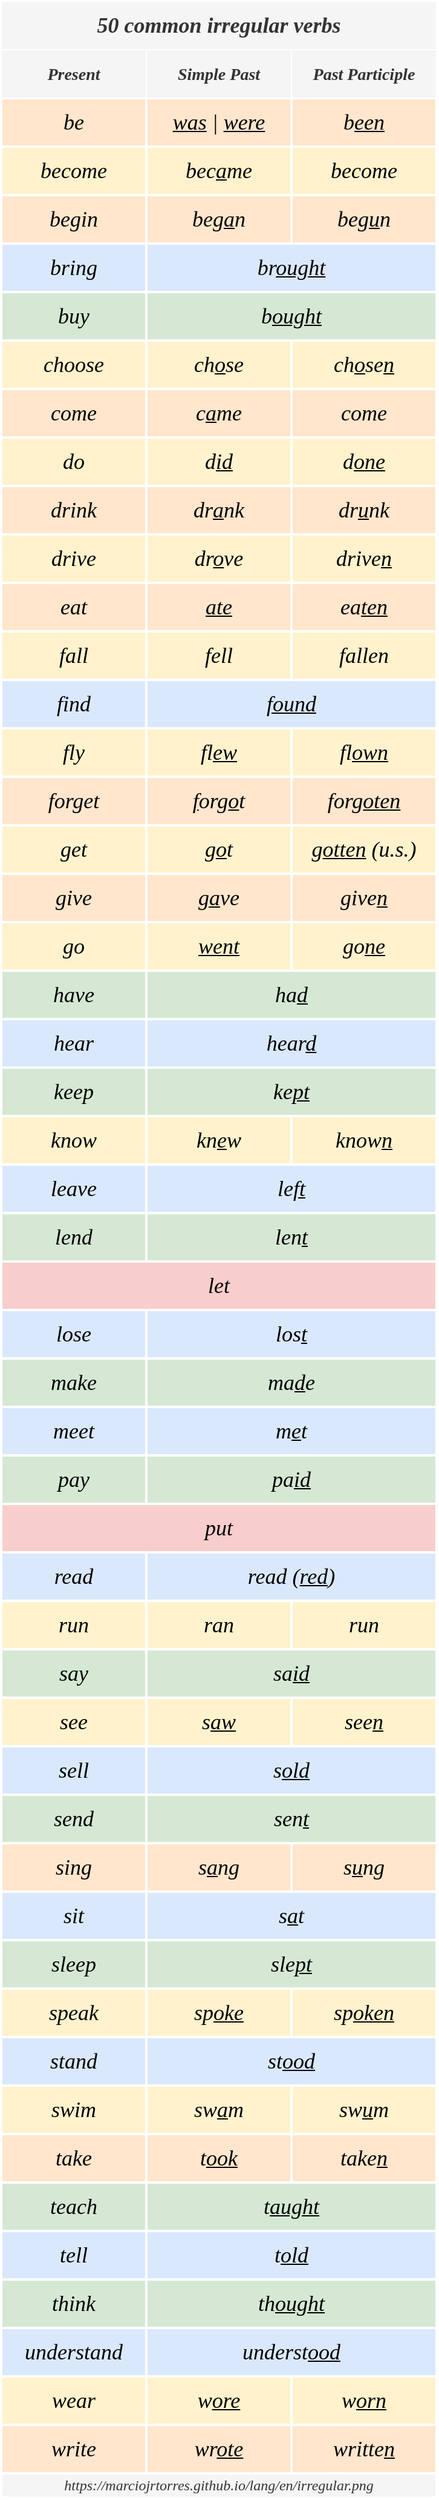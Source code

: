 <mxfile version="13.0.3" type="device"><diagram id="RLj7ldzQ8R_okET0_rUo" name="Page-1"><mxGraphModel dx="1052" dy="1217" grid="1" gridSize="10" guides="1" tooltips="1" connect="1" arrows="1" fold="1" page="1" pageScale="1" pageWidth="850" pageHeight="1100" math="0" shadow="0"><root><mxCell id="0"/><mxCell id="1" parent="0"/><mxCell id="0mRiTwXoJ_-T9E1ktJyV-75" value="&lt;font face=&quot;Georgia&quot;&gt;&lt;span style=&quot;font-size: 18px&quot;&gt;&lt;i&gt;le&lt;u&gt;ft&lt;/u&gt;&lt;/i&gt;&lt;/span&gt;&lt;/font&gt;" style="rounded=0;whiteSpace=wrap;html=1;fillColor=#dae8fc;strokeColor=#FFFFFF;strokeWidth=2;" parent="1" vertex="1"><mxGeometry x="-680" y="-40" width="240" height="40" as="geometry"/></mxCell><mxCell id="0mRiTwXoJ_-T9E1ktJyV-77" value="&lt;font face=&quot;Georgia&quot;&gt;&lt;span style=&quot;font-size: 18px&quot;&gt;&lt;i&gt;len&lt;u&gt;t&lt;/u&gt;&lt;/i&gt;&lt;/span&gt;&lt;/font&gt;" style="rounded=0;whiteSpace=wrap;html=1;fillColor=#d5e8d4;strokeColor=#FFFFFF;strokeWidth=2;" parent="1" vertex="1"><mxGeometry x="-680" width="240" height="40" as="geometry"/></mxCell><mxCell id="0mRiTwXoJ_-T9E1ktJyV-78" value="&lt;font style=&quot;font-size: 18px&quot; face=&quot;Georgia&quot;&gt;&lt;i&gt;let&lt;/i&gt;&lt;/font&gt;" style="rounded=0;whiteSpace=wrap;html=1;fillColor=#f8cecc;strokeColor=#FFFFFF;strokeWidth=2;" parent="1" vertex="1"><mxGeometry x="-800" y="40" width="360" height="40" as="geometry"/></mxCell><mxCell id="0mRiTwXoJ_-T9E1ktJyV-81" value="&lt;font face=&quot;Georgia&quot;&gt;&lt;span style=&quot;font-size: 18px&quot;&gt;&lt;i&gt;los&lt;u&gt;t&lt;/u&gt;&lt;/i&gt;&lt;/span&gt;&lt;/font&gt;" style="rounded=0;whiteSpace=wrap;html=1;fillColor=#dae8fc;strokeColor=#FFFFFF;strokeWidth=2;" parent="1" vertex="1"><mxGeometry x="-680" y="80" width="240" height="40" as="geometry"/></mxCell><mxCell id="0mRiTwXoJ_-T9E1ktJyV-83" value="&lt;font face=&quot;Georgia&quot;&gt;&lt;span style=&quot;font-size: 18px&quot;&gt;&lt;i&gt;ma&lt;u&gt;d&lt;/u&gt;e&lt;/i&gt;&lt;/span&gt;&lt;/font&gt;" style="rounded=0;whiteSpace=wrap;html=1;fillColor=#d5e8d4;strokeColor=#FFFFFF;strokeWidth=2;" parent="1" vertex="1"><mxGeometry x="-680" y="120" width="240" height="40" as="geometry"/></mxCell><mxCell id="0mRiTwXoJ_-T9E1ktJyV-85" value="&lt;font face=&quot;Georgia&quot;&gt;&lt;span style=&quot;font-size: 18px&quot;&gt;&lt;i&gt;m&lt;u&gt;e&lt;/u&gt;t&lt;/i&gt;&lt;/span&gt;&lt;/font&gt;" style="rounded=0;whiteSpace=wrap;html=1;fillColor=#dae8fc;strokeColor=#FFFFFF;strokeWidth=2;" parent="1" vertex="1"><mxGeometry x="-680" y="160" width="240" height="40" as="geometry"/></mxCell><mxCell id="0mRiTwXoJ_-T9E1ktJyV-87" value="&lt;font face=&quot;Georgia&quot;&gt;&lt;span style=&quot;font-size: 18px&quot;&gt;&lt;i&gt;pa&lt;u&gt;id&lt;/u&gt;&lt;/i&gt;&lt;/span&gt;&lt;/font&gt;" style="rounded=0;whiteSpace=wrap;html=1;fillColor=#d5e8d4;strokeColor=#FFFFFF;strokeWidth=2;" parent="1" vertex="1"><mxGeometry x="-680" y="200" width="240" height="40" as="geometry"/></mxCell><mxCell id="0mRiTwXoJ_-T9E1ktJyV-88" value="&lt;font style=&quot;font-size: 18px&quot; face=&quot;Georgia&quot;&gt;&lt;i&gt;put&lt;/i&gt;&lt;/font&gt;" style="rounded=0;whiteSpace=wrap;html=1;fillColor=#f8cecc;strokeColor=#FFFFFF;strokeWidth=2;" parent="1" vertex="1"><mxGeometry x="-800" y="240" width="360" height="40" as="geometry"/></mxCell><mxCell id="0mRiTwXoJ_-T9E1ktJyV-91" value="&lt;font face=&quot;Georgia&quot;&gt;&lt;span style=&quot;font-size: 18px&quot;&gt;&lt;i&gt;read (&lt;u&gt;red&lt;/u&gt;)&lt;/i&gt;&lt;/span&gt;&lt;/font&gt;" style="rounded=0;whiteSpace=wrap;html=1;fillColor=#dae8fc;strokeColor=#FFFFFF;strokeWidth=2;" parent="1" vertex="1"><mxGeometry x="-680" y="280" width="240" height="40" as="geometry"/></mxCell><mxCell id="0mRiTwXoJ_-T9E1ktJyV-96" value="&lt;font face=&quot;Georgia&quot;&gt;&lt;span style=&quot;font-size: 18px&quot;&gt;&lt;i&gt;sa&lt;u&gt;id&lt;/u&gt;&lt;/i&gt;&lt;/span&gt;&lt;/font&gt;" style="rounded=0;whiteSpace=wrap;html=1;fillColor=#d5e8d4;strokeColor=#FFFFFF;strokeWidth=2;" parent="1" vertex="1"><mxGeometry x="-680" y="360" width="240" height="40" as="geometry"/></mxCell><mxCell id="0mRiTwXoJ_-T9E1ktJyV-101" value="&lt;font face=&quot;Georgia&quot;&gt;&lt;span style=&quot;font-size: 18px&quot;&gt;&lt;i&gt;s&lt;u&gt;old&lt;/u&gt;&lt;/i&gt;&lt;/span&gt;&lt;/font&gt;" style="rounded=0;whiteSpace=wrap;html=1;fillColor=#dae8fc;strokeColor=#FFFFFF;strokeWidth=2;" parent="1" vertex="1"><mxGeometry x="-680" y="440" width="240" height="40" as="geometry"/></mxCell><mxCell id="0mRiTwXoJ_-T9E1ktJyV-103" value="&lt;font face=&quot;Georgia&quot;&gt;&lt;span style=&quot;font-size: 18px&quot;&gt;&lt;i&gt;sen&lt;u&gt;t&lt;/u&gt;&lt;/i&gt;&lt;/span&gt;&lt;/font&gt;" style="rounded=0;whiteSpace=wrap;html=1;fillColor=#d5e8d4;strokeColor=#FFFFFF;strokeWidth=2;" parent="1" vertex="1"><mxGeometry x="-680" y="480" width="240" height="40" as="geometry"/></mxCell><mxCell id="0mRiTwXoJ_-T9E1ktJyV-108" value="&lt;font face=&quot;Georgia&quot;&gt;&lt;span style=&quot;font-size: 18px&quot;&gt;&lt;i&gt;s&lt;u&gt;a&lt;/u&gt;t&lt;/i&gt;&lt;/span&gt;&lt;/font&gt;" style="rounded=0;whiteSpace=wrap;html=1;fillColor=#dae8fc;strokeColor=#FFFFFF;strokeWidth=2;" parent="1" vertex="1"><mxGeometry x="-680" y="560" width="240" height="40" as="geometry"/></mxCell><mxCell id="0mRiTwXoJ_-T9E1ktJyV-110" value="&lt;font face=&quot;Georgia&quot;&gt;&lt;span style=&quot;font-size: 18px&quot;&gt;&lt;i&gt;sle&lt;u&gt;pt&lt;/u&gt;&lt;/i&gt;&lt;/span&gt;&lt;/font&gt;" style="rounded=0;whiteSpace=wrap;html=1;fillColor=#d5e8d4;strokeColor=#FFFFFF;strokeWidth=2;" parent="1" vertex="1"><mxGeometry x="-680" y="600" width="240" height="40" as="geometry"/></mxCell><mxCell id="0mRiTwXoJ_-T9E1ktJyV-115" value="&lt;font face=&quot;Georgia&quot;&gt;&lt;span style=&quot;font-size: 18px&quot;&gt;&lt;i&gt;st&lt;u&gt;ood&lt;/u&gt;&lt;/i&gt;&lt;/span&gt;&lt;/font&gt;" style="rounded=0;whiteSpace=wrap;html=1;fillColor=#dae8fc;strokeColor=#FFFFFF;strokeWidth=2;" parent="1" vertex="1"><mxGeometry x="-680" y="680" width="240" height="40" as="geometry"/></mxCell><mxCell id="0mRiTwXoJ_-T9E1ktJyV-123" value="&lt;font face=&quot;Georgia&quot;&gt;&lt;span style=&quot;font-size: 18px&quot;&gt;&lt;i&gt;t&lt;u&gt;aught&lt;/u&gt;&lt;/i&gt;&lt;/span&gt;&lt;/font&gt;" style="rounded=0;whiteSpace=wrap;html=1;fillColor=#d5e8d4;strokeColor=#FFFFFF;strokeWidth=2;" parent="1" vertex="1"><mxGeometry x="-680" y="800" width="240" height="40" as="geometry"/></mxCell><mxCell id="0mRiTwXoJ_-T9E1ktJyV-125" value="&lt;font face=&quot;Georgia&quot;&gt;&lt;span style=&quot;font-size: 18px&quot;&gt;&lt;i&gt;t&lt;u&gt;old&lt;/u&gt;&lt;/i&gt;&lt;/span&gt;&lt;/font&gt;" style="rounded=0;whiteSpace=wrap;html=1;fillColor=#dae8fc;strokeColor=#FFFFFF;strokeWidth=2;" parent="1" vertex="1"><mxGeometry x="-680" y="840" width="240" height="40" as="geometry"/></mxCell><mxCell id="0mRiTwXoJ_-T9E1ktJyV-127" value="&lt;font face=&quot;Georgia&quot;&gt;&lt;span style=&quot;font-size: 18px&quot;&gt;&lt;i&gt;th&lt;u&gt;ought&lt;/u&gt;&lt;/i&gt;&lt;/span&gt;&lt;/font&gt;" style="rounded=0;whiteSpace=wrap;html=1;fillColor=#d5e8d4;strokeColor=#FFFFFF;strokeWidth=2;" parent="1" vertex="1"><mxGeometry x="-680" y="880" width="240" height="40" as="geometry"/></mxCell><mxCell id="0mRiTwXoJ_-T9E1ktJyV-129" value="&lt;font face=&quot;Georgia&quot;&gt;&lt;span style=&quot;font-size: 18px&quot;&gt;&lt;i&gt;underst&lt;u&gt;ood&lt;/u&gt;&lt;/i&gt;&lt;/span&gt;&lt;/font&gt;" style="rounded=0;whiteSpace=wrap;html=1;fillColor=#dae8fc;strokeColor=#FFFFFF;strokeWidth=2;" parent="1" vertex="1"><mxGeometry x="-680" y="920" width="240" height="40" as="geometry"/></mxCell><mxCell id="0mRiTwXoJ_-T9E1ktJyV-1" value="&lt;font style=&quot;font-size: 18px&quot; face=&quot;Georgia&quot;&gt;&lt;i&gt;be&lt;/i&gt;&lt;/font&gt;" style="rounded=0;whiteSpace=wrap;html=1;fillColor=#ffe6cc;strokeColor=#FFFFFF;strokeWidth=2;" parent="1" vertex="1"><mxGeometry x="-800" y="-920" width="120" height="40" as="geometry"/></mxCell><mxCell id="0mRiTwXoJ_-T9E1ktJyV-4" value="&lt;font style=&quot;font-size: 18px&quot; face=&quot;Georgia&quot;&gt;&lt;i&gt;become&lt;/i&gt;&lt;/font&gt;" style="rounded=0;whiteSpace=wrap;html=1;fillColor=#fff2cc;strokeColor=#FFFFFF;strokeWidth=2;" parent="1" vertex="1"><mxGeometry x="-800" y="-880" width="120" height="40" as="geometry"/></mxCell><mxCell id="0mRiTwXoJ_-T9E1ktJyV-7" value="&lt;font style=&quot;font-size: 18px&quot; face=&quot;Georgia&quot;&gt;&lt;i&gt;begin&lt;/i&gt;&lt;/font&gt;" style="rounded=0;whiteSpace=wrap;html=1;fillColor=#ffe6cc;strokeColor=#FFFFFF;strokeWidth=2;" parent="1" vertex="1"><mxGeometry x="-800" y="-840" width="120" height="40" as="geometry"/></mxCell><mxCell id="0mRiTwXoJ_-T9E1ktJyV-10" value="&lt;font style=&quot;font-size: 18px&quot; face=&quot;Georgia&quot;&gt;&lt;i&gt;bring&lt;/i&gt;&lt;/font&gt;" style="rounded=0;whiteSpace=wrap;html=1;fillColor=#dae8fc;strokeColor=#FFFFFF;strokeWidth=2;" parent="1" vertex="1"><mxGeometry x="-800" y="-800" width="120" height="40" as="geometry"/></mxCell><mxCell id="0mRiTwXoJ_-T9E1ktJyV-13" value="&lt;font style=&quot;font-size: 18px&quot; face=&quot;Georgia&quot;&gt;&lt;i&gt;choose&lt;/i&gt;&lt;/font&gt;" style="rounded=0;whiteSpace=wrap;html=1;fillColor=#fff2cc;strokeColor=#FFFFFF;strokeWidth=2;" parent="1" vertex="1"><mxGeometry x="-800" y="-720" width="120" height="40" as="geometry"/></mxCell><mxCell id="0mRiTwXoJ_-T9E1ktJyV-19" value="&lt;font style=&quot;font-size: 18px&quot; face=&quot;Georgia&quot;&gt;&lt;i&gt;buy&lt;/i&gt;&lt;/font&gt;" style="rounded=0;whiteSpace=wrap;html=1;fillColor=#d5e8d4;strokeColor=#FFFFFF;strokeWidth=2;" parent="1" vertex="1"><mxGeometry x="-800" y="-760" width="120" height="40" as="geometry"/></mxCell><mxCell id="0mRiTwXoJ_-T9E1ktJyV-22" value="&lt;font style=&quot;font-size: 18px&quot; face=&quot;Georgia&quot;&gt;&lt;i&gt;come&lt;/i&gt;&lt;/font&gt;" style="rounded=0;whiteSpace=wrap;html=1;fillColor=#ffe6cc;strokeColor=#FFFFFF;strokeWidth=2;" parent="1" vertex="1"><mxGeometry x="-800" y="-680" width="120" height="40" as="geometry"/></mxCell><mxCell id="0mRiTwXoJ_-T9E1ktJyV-25" value="&lt;font style=&quot;font-size: 18px&quot; face=&quot;Georgia&quot;&gt;&lt;i&gt;do&lt;/i&gt;&lt;/font&gt;" style="rounded=0;whiteSpace=wrap;html=1;fillColor=#fff2cc;strokeColor=#FFFFFF;strokeWidth=2;" parent="1" vertex="1"><mxGeometry x="-800" y="-640" width="120" height="40" as="geometry"/></mxCell><mxCell id="0mRiTwXoJ_-T9E1ktJyV-28" value="&lt;font style=&quot;font-size: 18px&quot; face=&quot;Georgia&quot;&gt;&lt;i&gt;drink&lt;/i&gt;&lt;/font&gt;" style="rounded=0;whiteSpace=wrap;html=1;fillColor=#ffe6cc;strokeColor=#FFFFFF;strokeWidth=2;" parent="1" vertex="1"><mxGeometry x="-800" y="-600" width="120" height="40" as="geometry"/></mxCell><mxCell id="0mRiTwXoJ_-T9E1ktJyV-31" value="&lt;font style=&quot;font-size: 18px&quot; face=&quot;Georgia&quot;&gt;&lt;i&gt;drive&lt;/i&gt;&lt;/font&gt;" style="rounded=0;whiteSpace=wrap;html=1;fillColor=#fff2cc;strokeColor=#FFFFFF;strokeWidth=2;" parent="1" vertex="1"><mxGeometry x="-800" y="-560" width="120" height="40" as="geometry"/></mxCell><mxCell id="0mRiTwXoJ_-T9E1ktJyV-34" value="&lt;font style=&quot;font-size: 18px&quot; face=&quot;Georgia&quot;&gt;&lt;i&gt;eat&lt;/i&gt;&lt;/font&gt;" style="rounded=0;whiteSpace=wrap;html=1;fillColor=#ffe6cc;strokeColor=#FFFFFF;strokeWidth=2;" parent="1" vertex="1"><mxGeometry x="-800" y="-520" width="120" height="40" as="geometry"/></mxCell><mxCell id="0mRiTwXoJ_-T9E1ktJyV-37" value="&lt;font style=&quot;font-size: 18px&quot; face=&quot;Georgia&quot;&gt;&lt;i&gt;fall&lt;/i&gt;&lt;/font&gt;" style="rounded=0;whiteSpace=wrap;html=1;fillColor=#fff2cc;strokeColor=#FFFFFF;strokeWidth=2;" parent="1" vertex="1"><mxGeometry x="-800" y="-480" width="120" height="40" as="geometry"/></mxCell><mxCell id="0mRiTwXoJ_-T9E1ktJyV-40" value="&lt;font style=&quot;font-size: 18px&quot; face=&quot;Georgia&quot;&gt;&lt;i&gt;find&lt;/i&gt;&lt;/font&gt;" style="rounded=0;whiteSpace=wrap;html=1;fillColor=#dae8fc;strokeColor=#FFFFFF;strokeWidth=2;" parent="1" vertex="1"><mxGeometry x="-800" y="-440" width="120" height="40" as="geometry"/></mxCell><mxCell id="0mRiTwXoJ_-T9E1ktJyV-45" value="&lt;font style=&quot;font-size: 18px&quot; face=&quot;Georgia&quot;&gt;&lt;i&gt;fly&lt;/i&gt;&lt;/font&gt;" style="rounded=0;whiteSpace=wrap;html=1;fillColor=#fff2cc;strokeColor=#FFFFFF;strokeWidth=2;" parent="1" vertex="1"><mxGeometry x="-800" y="-400" width="120" height="40" as="geometry"/></mxCell><mxCell id="0mRiTwXoJ_-T9E1ktJyV-48" value="&lt;font style=&quot;font-size: 18px&quot; face=&quot;Georgia&quot;&gt;&lt;i&gt;forget&lt;/i&gt;&lt;/font&gt;" style="rounded=0;whiteSpace=wrap;html=1;fillColor=#ffe6cc;strokeColor=#FFFFFF;strokeWidth=2;" parent="1" vertex="1"><mxGeometry x="-800" y="-360" width="120" height="40" as="geometry"/></mxCell><mxCell id="0mRiTwXoJ_-T9E1ktJyV-51" value="&lt;font style=&quot;font-size: 18px&quot; face=&quot;Georgia&quot;&gt;&lt;i&gt;get&lt;/i&gt;&lt;/font&gt;" style="rounded=0;whiteSpace=wrap;html=1;fillColor=#fff2cc;strokeColor=#FFFFFF;strokeWidth=2;" parent="1" vertex="1"><mxGeometry x="-800" y="-320" width="120" height="40" as="geometry"/></mxCell><mxCell id="0mRiTwXoJ_-T9E1ktJyV-54" value="&lt;font style=&quot;font-size: 18px&quot; face=&quot;Georgia&quot;&gt;&lt;i&gt;give&lt;/i&gt;&lt;/font&gt;" style="rounded=0;whiteSpace=wrap;html=1;fillColor=#ffe6cc;strokeColor=#FFFFFF;strokeWidth=2;" parent="1" vertex="1"><mxGeometry x="-800" y="-280" width="120" height="40" as="geometry"/></mxCell><mxCell id="0mRiTwXoJ_-T9E1ktJyV-57" value="&lt;font style=&quot;font-size: 18px&quot; face=&quot;Georgia&quot;&gt;&lt;i&gt;go&lt;/i&gt;&lt;/font&gt;" style="rounded=0;whiteSpace=wrap;html=1;fillColor=#fff2cc;strokeColor=#FFFFFF;strokeWidth=2;" parent="1" vertex="1"><mxGeometry x="-800" y="-240" width="120" height="40" as="geometry"/></mxCell><mxCell id="0mRiTwXoJ_-T9E1ktJyV-60" value="&lt;font style=&quot;font-size: 18px&quot; face=&quot;Georgia&quot;&gt;&lt;i&gt;have&lt;/i&gt;&lt;/font&gt;" style="rounded=0;whiteSpace=wrap;html=1;fillColor=#d5e8d4;strokeColor=#FFFFFF;strokeWidth=2;" parent="1" vertex="1"><mxGeometry x="-800" y="-200" width="120" height="40" as="geometry"/></mxCell><mxCell id="0mRiTwXoJ_-T9E1ktJyV-63" value="&lt;font style=&quot;font-size: 18px&quot; face=&quot;Georgia&quot;&gt;&lt;i&gt;hear&lt;/i&gt;&lt;/font&gt;" style="rounded=0;whiteSpace=wrap;html=1;fillColor=#dae8fc;strokeColor=#FFFFFF;strokeWidth=2;" parent="1" vertex="1"><mxGeometry x="-800" y="-160" width="120" height="40" as="geometry"/></mxCell><mxCell id="0mRiTwXoJ_-T9E1ktJyV-67" value="&lt;font style=&quot;font-size: 18px&quot; face=&quot;Georgia&quot;&gt;&lt;i&gt;keep&lt;/i&gt;&lt;/font&gt;" style="rounded=0;whiteSpace=wrap;html=1;fillColor=#d5e8d4;strokeColor=#FFFFFF;strokeWidth=2;" parent="1" vertex="1"><mxGeometry x="-800" y="-120" width="120" height="40" as="geometry"/></mxCell><mxCell id="0mRiTwXoJ_-T9E1ktJyV-71" value="&lt;font style=&quot;font-size: 18px&quot; face=&quot;Georgia&quot;&gt;&lt;i&gt;know&lt;/i&gt;&lt;/font&gt;" style="rounded=0;whiteSpace=wrap;html=1;fillColor=#fff2cc;strokeColor=#FFFFFF;strokeWidth=2;" parent="1" vertex="1"><mxGeometry x="-800" y="-80" width="120" height="40" as="geometry"/></mxCell><mxCell id="0mRiTwXoJ_-T9E1ktJyV-74" value="&lt;font style=&quot;font-size: 18px&quot; face=&quot;Georgia&quot;&gt;&lt;i&gt;leave&lt;/i&gt;&lt;/font&gt;" style="rounded=0;whiteSpace=wrap;html=1;fillColor=#dae8fc;strokeColor=#FFFFFF;strokeWidth=2;" parent="1" vertex="1"><mxGeometry x="-800" y="-40" width="120" height="40" as="geometry"/></mxCell><mxCell id="0mRiTwXoJ_-T9E1ktJyV-76" value="&lt;font style=&quot;font-size: 18px&quot; face=&quot;Georgia&quot;&gt;&lt;i&gt;lend&lt;/i&gt;&lt;/font&gt;" style="rounded=0;whiteSpace=wrap;html=1;fillColor=#d5e8d4;strokeColor=#FFFFFF;strokeWidth=2;" parent="1" vertex="1"><mxGeometry x="-800" width="120" height="40" as="geometry"/></mxCell><mxCell id="0mRiTwXoJ_-T9E1ktJyV-80" value="&lt;font style=&quot;font-size: 18px&quot; face=&quot;Georgia&quot;&gt;&lt;i&gt;lose&lt;/i&gt;&lt;/font&gt;" style="rounded=0;whiteSpace=wrap;html=1;fillColor=#dae8fc;strokeColor=#FFFFFF;strokeWidth=2;" parent="1" vertex="1"><mxGeometry x="-800" y="80" width="120" height="40" as="geometry"/></mxCell><mxCell id="0mRiTwXoJ_-T9E1ktJyV-82" value="&lt;font style=&quot;font-size: 18px&quot; face=&quot;Georgia&quot;&gt;&lt;i&gt;make&lt;/i&gt;&lt;/font&gt;" style="rounded=0;whiteSpace=wrap;html=1;fillColor=#d5e8d4;strokeColor=#FFFFFF;strokeWidth=2;" parent="1" vertex="1"><mxGeometry x="-800" y="120" width="120" height="40" as="geometry"/></mxCell><mxCell id="0mRiTwXoJ_-T9E1ktJyV-84" value="&lt;font style=&quot;font-size: 18px&quot; face=&quot;Georgia&quot;&gt;&lt;i&gt;meet&lt;/i&gt;&lt;/font&gt;" style="rounded=0;whiteSpace=wrap;html=1;fillColor=#dae8fc;strokeColor=#FFFFFF;strokeWidth=2;" parent="1" vertex="1"><mxGeometry x="-800" y="160" width="120" height="40" as="geometry"/></mxCell><mxCell id="0mRiTwXoJ_-T9E1ktJyV-86" value="&lt;font style=&quot;font-size: 18px&quot; face=&quot;Georgia&quot;&gt;&lt;i&gt;pay&lt;/i&gt;&lt;/font&gt;" style="rounded=0;whiteSpace=wrap;html=1;fillColor=#d5e8d4;strokeColor=#FFFFFF;strokeWidth=2;" parent="1" vertex="1"><mxGeometry x="-800" y="200" width="120" height="40" as="geometry"/></mxCell><mxCell id="0mRiTwXoJ_-T9E1ktJyV-90" value="&lt;font style=&quot;font-size: 18px&quot; face=&quot;Georgia&quot;&gt;&lt;i&gt;read&lt;/i&gt;&lt;/font&gt;" style="rounded=0;whiteSpace=wrap;html=1;fillColor=#dae8fc;strokeColor=#FFFFFF;strokeWidth=2;" parent="1" vertex="1"><mxGeometry x="-800" y="280" width="120" height="40" as="geometry"/></mxCell><mxCell id="0mRiTwXoJ_-T9E1ktJyV-92" value="&lt;font style=&quot;font-size: 18px&quot; face=&quot;Georgia&quot;&gt;&lt;i&gt;run&lt;/i&gt;&lt;/font&gt;" style="rounded=0;whiteSpace=wrap;html=1;fillColor=#fff2cc;strokeColor=#FFFFFF;strokeWidth=2;" parent="1" vertex="1"><mxGeometry x="-800" y="320" width="120" height="40" as="geometry"/></mxCell><mxCell id="0mRiTwXoJ_-T9E1ktJyV-95" value="&lt;font style=&quot;font-size: 18px&quot; face=&quot;Georgia&quot;&gt;&lt;i&gt;say&lt;/i&gt;&lt;/font&gt;" style="rounded=0;whiteSpace=wrap;html=1;fillColor=#d5e8d4;strokeColor=#FFFFFF;strokeWidth=2;" parent="1" vertex="1"><mxGeometry x="-800" y="360" width="120" height="40" as="geometry"/></mxCell><mxCell id="0mRiTwXoJ_-T9E1ktJyV-97" value="&lt;font face=&quot;Georgia&quot;&gt;&lt;span style=&quot;font-size: 18px&quot;&gt;&lt;i&gt;see&lt;/i&gt;&lt;/span&gt;&lt;/font&gt;" style="rounded=0;whiteSpace=wrap;html=1;fillColor=#fff2cc;strokeColor=#FFFFFF;strokeWidth=2;" parent="1" vertex="1"><mxGeometry x="-800" y="400" width="120" height="40" as="geometry"/></mxCell><mxCell id="0mRiTwXoJ_-T9E1ktJyV-100" value="&lt;font style=&quot;font-size: 18px&quot; face=&quot;Georgia&quot;&gt;&lt;i&gt;sell&lt;/i&gt;&lt;/font&gt;" style="rounded=0;whiteSpace=wrap;html=1;fillColor=#dae8fc;strokeColor=#FFFFFF;strokeWidth=2;" parent="1" vertex="1"><mxGeometry x="-800" y="440" width="120" height="40" as="geometry"/></mxCell><mxCell id="0mRiTwXoJ_-T9E1ktJyV-102" value="&lt;font style=&quot;font-size: 18px&quot; face=&quot;Georgia&quot;&gt;&lt;i&gt;send&lt;/i&gt;&lt;/font&gt;" style="rounded=0;whiteSpace=wrap;html=1;fillColor=#d5e8d4;strokeColor=#FFFFFF;strokeWidth=2;" parent="1" vertex="1"><mxGeometry x="-800" y="480" width="120" height="40" as="geometry"/></mxCell><mxCell id="0mRiTwXoJ_-T9E1ktJyV-104" value="&lt;font style=&quot;font-size: 18px&quot; face=&quot;Georgia&quot;&gt;&lt;i&gt;sing&lt;/i&gt;&lt;/font&gt;" style="rounded=0;whiteSpace=wrap;html=1;fillColor=#ffe6cc;strokeColor=#FFFFFF;strokeWidth=2;" parent="1" vertex="1"><mxGeometry x="-800" y="520" width="120" height="40" as="geometry"/></mxCell><mxCell id="0mRiTwXoJ_-T9E1ktJyV-107" value="&lt;font style=&quot;font-size: 18px&quot; face=&quot;Georgia&quot;&gt;&lt;i&gt;sit&lt;/i&gt;&lt;/font&gt;" style="rounded=0;whiteSpace=wrap;html=1;fillColor=#dae8fc;strokeColor=#FFFFFF;strokeWidth=2;" parent="1" vertex="1"><mxGeometry x="-800" y="560" width="120" height="40" as="geometry"/></mxCell><mxCell id="0mRiTwXoJ_-T9E1ktJyV-109" value="&lt;font style=&quot;font-size: 18px&quot; face=&quot;Georgia&quot;&gt;&lt;i&gt;sleep&lt;/i&gt;&lt;/font&gt;" style="rounded=0;whiteSpace=wrap;html=1;fillColor=#d5e8d4;strokeColor=#FFFFFF;strokeWidth=2;" parent="1" vertex="1"><mxGeometry x="-800" y="600" width="120" height="40" as="geometry"/></mxCell><mxCell id="0mRiTwXoJ_-T9E1ktJyV-111" value="&lt;font face=&quot;Georgia&quot;&gt;&lt;span style=&quot;font-size: 18px&quot;&gt;&lt;i&gt;speak&lt;/i&gt;&lt;/span&gt;&lt;/font&gt;" style="rounded=0;whiteSpace=wrap;html=1;fillColor=#fff2cc;strokeColor=#FFFFFF;strokeWidth=2;" parent="1" vertex="1"><mxGeometry x="-800" y="640" width="120" height="40" as="geometry"/></mxCell><mxCell id="0mRiTwXoJ_-T9E1ktJyV-114" value="&lt;font style=&quot;font-size: 18px&quot; face=&quot;Georgia&quot;&gt;&lt;i&gt;stand&lt;/i&gt;&lt;/font&gt;" style="rounded=0;whiteSpace=wrap;html=1;fillColor=#dae8fc;strokeColor=#FFFFFF;strokeWidth=2;" parent="1" vertex="1"><mxGeometry x="-800" y="680" width="120" height="40" as="geometry"/></mxCell><mxCell id="0mRiTwXoJ_-T9E1ktJyV-116" value="&lt;font face=&quot;Georgia&quot;&gt;&lt;span style=&quot;font-size: 18px&quot;&gt;&lt;i&gt;swim&lt;/i&gt;&lt;/span&gt;&lt;/font&gt;" style="rounded=0;whiteSpace=wrap;html=1;fillColor=#fff2cc;strokeColor=#FFFFFF;strokeWidth=2;" parent="1" vertex="1"><mxGeometry x="-800" y="720" width="120" height="40" as="geometry"/></mxCell><mxCell id="0mRiTwXoJ_-T9E1ktJyV-119" value="&lt;font style=&quot;font-size: 18px&quot; face=&quot;Georgia&quot;&gt;&lt;i&gt;take&lt;/i&gt;&lt;/font&gt;" style="rounded=0;whiteSpace=wrap;html=1;fillColor=#ffe6cc;strokeColor=#FFFFFF;strokeWidth=2;" parent="1" vertex="1"><mxGeometry x="-800" y="760" width="120" height="40" as="geometry"/></mxCell><mxCell id="0mRiTwXoJ_-T9E1ktJyV-122" value="&lt;font style=&quot;font-size: 18px&quot; face=&quot;Georgia&quot;&gt;&lt;i&gt;teach&lt;/i&gt;&lt;/font&gt;" style="rounded=0;whiteSpace=wrap;html=1;fillColor=#d5e8d4;strokeColor=#FFFFFF;strokeWidth=2;" parent="1" vertex="1"><mxGeometry x="-800" y="800" width="120" height="40" as="geometry"/></mxCell><mxCell id="0mRiTwXoJ_-T9E1ktJyV-124" value="&lt;font style=&quot;font-size: 18px&quot; face=&quot;Georgia&quot;&gt;&lt;i&gt;tell&lt;/i&gt;&lt;/font&gt;" style="rounded=0;whiteSpace=wrap;html=1;fillColor=#dae8fc;strokeColor=#FFFFFF;strokeWidth=2;" parent="1" vertex="1"><mxGeometry x="-800" y="840" width="120" height="40" as="geometry"/></mxCell><mxCell id="0mRiTwXoJ_-T9E1ktJyV-126" value="&lt;font style=&quot;font-size: 18px&quot; face=&quot;Georgia&quot;&gt;&lt;i&gt;think&lt;/i&gt;&lt;/font&gt;" style="rounded=0;whiteSpace=wrap;html=1;fillColor=#d5e8d4;strokeColor=#FFFFFF;strokeWidth=2;" parent="1" vertex="1"><mxGeometry x="-800" y="880" width="120" height="40" as="geometry"/></mxCell><mxCell id="0mRiTwXoJ_-T9E1ktJyV-128" value="&lt;font style=&quot;font-size: 18px&quot; face=&quot;Georgia&quot;&gt;&lt;i&gt;understand&lt;/i&gt;&lt;/font&gt;" style="rounded=0;whiteSpace=wrap;html=1;fillColor=#dae8fc;strokeColor=#FFFFFF;strokeWidth=2;" parent="1" vertex="1"><mxGeometry x="-800" y="920" width="120" height="40" as="geometry"/></mxCell><mxCell id="0mRiTwXoJ_-T9E1ktJyV-130" value="&lt;font style=&quot;font-size: 18px&quot; face=&quot;Georgia&quot;&gt;&lt;i&gt;wear&lt;/i&gt;&lt;/font&gt;" style="rounded=0;whiteSpace=wrap;html=1;fillColor=#fff2cc;strokeColor=#FFFFFF;strokeWidth=2;" parent="1" vertex="1"><mxGeometry x="-800" y="960" width="120" height="40" as="geometry"/></mxCell><mxCell id="0mRiTwXoJ_-T9E1ktJyV-135" value="&lt;font style=&quot;font-size: 18px&quot; face=&quot;Georgia&quot;&gt;&lt;i&gt;write&lt;/i&gt;&lt;/font&gt;" style="rounded=0;whiteSpace=wrap;html=1;fillColor=#ffe6cc;strokeColor=#FFFFFF;strokeWidth=2;" parent="1" vertex="1"><mxGeometry x="-800" y="1000" width="120" height="40" as="geometry"/></mxCell><mxCell id="0mRiTwXoJ_-T9E1ktJyV-139" value="&lt;font style=&quot;font-size: 14px;&quot; face=&quot;Georgia&quot;&gt;&lt;i style=&quot;font-size: 14px;&quot;&gt;Present&lt;/i&gt;&lt;/font&gt;" style="rounded=0;whiteSpace=wrap;html=1;fillColor=#f5f5f5;strokeColor=#FFFFFF;fontStyle=1;fontColor=#333333;fontSize=14;" parent="1" vertex="1"><mxGeometry x="-800" y="-960" width="120" height="40" as="geometry"/></mxCell><mxCell id="0mRiTwXoJ_-T9E1ktJyV-3" value="&lt;font style=&quot;font-size: 18px&quot; face=&quot;Georgia&quot;&gt;&lt;i&gt;b&lt;u&gt;een&lt;/u&gt;&lt;/i&gt;&lt;/font&gt;" style="rounded=0;whiteSpace=wrap;html=1;fillColor=#ffe6cc;strokeColor=#FFFFFF;strokeWidth=2;" parent="1" vertex="1"><mxGeometry x="-560" y="-920" width="120" height="40" as="geometry"/></mxCell><mxCell id="0mRiTwXoJ_-T9E1ktJyV-6" value="&lt;font style=&quot;font-size: 18px&quot; face=&quot;Georgia&quot;&gt;&lt;i&gt;become&lt;/i&gt;&lt;/font&gt;" style="rounded=0;whiteSpace=wrap;html=1;fillColor=#fff2cc;strokeColor=#FFFFFF;strokeWidth=2;" parent="1" vertex="1"><mxGeometry x="-560" y="-880" width="120" height="40" as="geometry"/></mxCell><mxCell id="0mRiTwXoJ_-T9E1ktJyV-9" value="&lt;font style=&quot;font-size: 18px&quot; face=&quot;Georgia&quot;&gt;&lt;i&gt;beg&lt;u&gt;u&lt;/u&gt;n&lt;/i&gt;&lt;/font&gt;" style="rounded=0;whiteSpace=wrap;html=1;fillColor=#ffe6cc;strokeColor=#FFFFFF;strokeWidth=2;" parent="1" vertex="1"><mxGeometry x="-560" y="-840" width="120" height="40" as="geometry"/></mxCell><mxCell id="0mRiTwXoJ_-T9E1ktJyV-15" value="&lt;font face=&quot;Georgia&quot;&gt;&lt;span style=&quot;font-size: 18px&quot;&gt;&lt;i&gt;ch&lt;u&gt;o&lt;/u&gt;se&lt;u&gt;n&lt;/u&gt;&lt;/i&gt;&lt;/span&gt;&lt;/font&gt;" style="rounded=0;whiteSpace=wrap;html=1;fillColor=#fff2cc;strokeColor=#FFFFFF;strokeWidth=2;" parent="1" vertex="1"><mxGeometry x="-560" y="-720" width="120" height="40" as="geometry"/></mxCell><mxCell id="0mRiTwXoJ_-T9E1ktJyV-24" value="&lt;font face=&quot;Georgia&quot;&gt;&lt;span style=&quot;font-size: 18px&quot;&gt;&lt;i&gt;come&lt;/i&gt;&lt;/span&gt;&lt;/font&gt;" style="rounded=0;whiteSpace=wrap;html=1;fillColor=#ffe6cc;strokeColor=#FFFFFF;strokeWidth=2;" parent="1" vertex="1"><mxGeometry x="-560" y="-680" width="120" height="40" as="geometry"/></mxCell><mxCell id="0mRiTwXoJ_-T9E1ktJyV-27" value="&lt;font face=&quot;Georgia&quot;&gt;&lt;span style=&quot;font-size: 18px&quot;&gt;&lt;i&gt;d&lt;u&gt;one&lt;/u&gt;&lt;/i&gt;&lt;/span&gt;&lt;/font&gt;" style="rounded=0;whiteSpace=wrap;html=1;fillColor=#fff2cc;strokeColor=#FFFFFF;strokeWidth=2;" parent="1" vertex="1"><mxGeometry x="-560" y="-640" width="120" height="40" as="geometry"/></mxCell><mxCell id="0mRiTwXoJ_-T9E1ktJyV-30" value="&lt;font face=&quot;Georgia&quot;&gt;&lt;span style=&quot;font-size: 18px&quot;&gt;&lt;i&gt;dr&lt;u&gt;u&lt;/u&gt;nk&lt;/i&gt;&lt;/span&gt;&lt;/font&gt;" style="rounded=0;whiteSpace=wrap;html=1;fillColor=#ffe6cc;strokeColor=#FFFFFF;strokeWidth=2;" parent="1" vertex="1"><mxGeometry x="-560" y="-600" width="120" height="40" as="geometry"/></mxCell><mxCell id="0mRiTwXoJ_-T9E1ktJyV-33" value="&lt;font face=&quot;Georgia&quot;&gt;&lt;span style=&quot;font-size: 18px&quot;&gt;&lt;i&gt;drive&lt;u&gt;n&lt;/u&gt;&lt;/i&gt;&lt;/span&gt;&lt;/font&gt;" style="rounded=0;whiteSpace=wrap;html=1;fillColor=#fff2cc;strokeColor=#FFFFFF;strokeWidth=2;" parent="1" vertex="1"><mxGeometry x="-560" y="-560" width="120" height="40" as="geometry"/></mxCell><mxCell id="0mRiTwXoJ_-T9E1ktJyV-36" value="&lt;font face=&quot;Georgia&quot;&gt;&lt;span style=&quot;font-size: 18px&quot;&gt;&lt;i&gt;ea&lt;u&gt;ten&lt;/u&gt;&lt;/i&gt;&lt;/span&gt;&lt;/font&gt;" style="rounded=0;whiteSpace=wrap;html=1;fillColor=#ffe6cc;strokeColor=#FFFFFF;strokeWidth=2;" parent="1" vertex="1"><mxGeometry x="-560" y="-520" width="120" height="40" as="geometry"/></mxCell><mxCell id="0mRiTwXoJ_-T9E1ktJyV-39" value="&lt;font face=&quot;Georgia&quot;&gt;&lt;span style=&quot;font-size: 18px&quot;&gt;&lt;i&gt;fallen&lt;/i&gt;&lt;/span&gt;&lt;/font&gt;" style="rounded=0;whiteSpace=wrap;html=1;fillColor=#fff2cc;strokeColor=#FFFFFF;strokeWidth=2;" parent="1" vertex="1"><mxGeometry x="-560" y="-480" width="120" height="40" as="geometry"/></mxCell><mxCell id="0mRiTwXoJ_-T9E1ktJyV-47" value="&lt;font face=&quot;Georgia&quot;&gt;&lt;span style=&quot;font-size: 18px&quot;&gt;&lt;i&gt;fl&lt;u&gt;own&lt;/u&gt;&lt;/i&gt;&lt;/span&gt;&lt;/font&gt;" style="rounded=0;whiteSpace=wrap;html=1;fillColor=#fff2cc;strokeColor=#FFFFFF;strokeWidth=2;" parent="1" vertex="1"><mxGeometry x="-560" y="-400" width="120" height="40" as="geometry"/></mxCell><mxCell id="0mRiTwXoJ_-T9E1ktJyV-50" value="&lt;font face=&quot;Georgia&quot;&gt;&lt;span style=&quot;font-size: 18px&quot;&gt;&lt;i&gt;forg&lt;u&gt;oten&lt;/u&gt;&lt;/i&gt;&lt;/span&gt;&lt;/font&gt;" style="rounded=0;whiteSpace=wrap;html=1;fillColor=#ffe6cc;strokeColor=#FFFFFF;strokeWidth=2;" parent="1" vertex="1"><mxGeometry x="-560" y="-360" width="120" height="40" as="geometry"/></mxCell><mxCell id="0mRiTwXoJ_-T9E1ktJyV-53" value="&lt;font face=&quot;Georgia&quot;&gt;&lt;span style=&quot;font-size: 18px&quot;&gt;&lt;i&gt;g&lt;u&gt;otten&lt;/u&gt; (u.s.)&lt;/i&gt;&lt;/span&gt;&lt;/font&gt;" style="rounded=0;whiteSpace=wrap;html=1;fillColor=#fff2cc;strokeColor=#FFFFFF;strokeWidth=2;" parent="1" vertex="1"><mxGeometry x="-560" y="-320" width="120" height="40" as="geometry"/></mxCell><mxCell id="0mRiTwXoJ_-T9E1ktJyV-56" value="&lt;font face=&quot;Georgia&quot;&gt;&lt;span style=&quot;font-size: 18px&quot;&gt;&lt;i&gt;give&lt;u&gt;n&lt;/u&gt;&lt;/i&gt;&lt;/span&gt;&lt;/font&gt;" style="rounded=0;whiteSpace=wrap;html=1;fillColor=#ffe6cc;strokeColor=#FFFFFF;strokeWidth=2;" parent="1" vertex="1"><mxGeometry x="-560" y="-280" width="120" height="40" as="geometry"/></mxCell><mxCell id="0mRiTwXoJ_-T9E1ktJyV-59" value="&lt;font face=&quot;Georgia&quot;&gt;&lt;span style=&quot;font-size: 18px&quot;&gt;&lt;i&gt;go&lt;u&gt;ne&lt;/u&gt;&lt;/i&gt;&lt;/span&gt;&lt;/font&gt;" style="rounded=0;whiteSpace=wrap;html=1;fillColor=#fff2cc;strokeColor=#FFFFFF;strokeWidth=2;" parent="1" vertex="1"><mxGeometry x="-560" y="-240" width="120" height="40" as="geometry"/></mxCell><mxCell id="0mRiTwXoJ_-T9E1ktJyV-73" value="&lt;font face=&quot;Georgia&quot;&gt;&lt;span style=&quot;font-size: 18px&quot;&gt;&lt;i&gt;know&lt;u&gt;n&lt;/u&gt;&lt;/i&gt;&lt;/span&gt;&lt;/font&gt;" style="rounded=0;whiteSpace=wrap;html=1;fillColor=#fff2cc;strokeColor=#FFFFFF;strokeWidth=2;" parent="1" vertex="1"><mxGeometry x="-560" y="-80" width="120" height="40" as="geometry"/></mxCell><mxCell id="0mRiTwXoJ_-T9E1ktJyV-94" value="&lt;font face=&quot;Georgia&quot;&gt;&lt;span style=&quot;font-size: 18px&quot;&gt;&lt;i&gt;run&lt;/i&gt;&lt;/span&gt;&lt;/font&gt;" style="rounded=0;whiteSpace=wrap;html=1;fillColor=#fff2cc;strokeColor=#FFFFFF;strokeWidth=2;" parent="1" vertex="1"><mxGeometry x="-560" y="320" width="120" height="40" as="geometry"/></mxCell><mxCell id="0mRiTwXoJ_-T9E1ktJyV-99" value="&lt;font face=&quot;Georgia&quot;&gt;&lt;span style=&quot;font-size: 18px&quot;&gt;&lt;i&gt;see&lt;u&gt;n&lt;/u&gt;&lt;/i&gt;&lt;/span&gt;&lt;/font&gt;" style="rounded=0;whiteSpace=wrap;html=1;fillColor=#fff2cc;strokeColor=#FFFFFF;strokeWidth=2;" parent="1" vertex="1"><mxGeometry x="-560" y="400" width="120" height="40" as="geometry"/></mxCell><mxCell id="0mRiTwXoJ_-T9E1ktJyV-106" value="&lt;font face=&quot;Georgia&quot;&gt;&lt;span style=&quot;font-size: 18px&quot;&gt;&lt;i&gt;s&lt;u&gt;u&lt;/u&gt;ng&lt;/i&gt;&lt;/span&gt;&lt;/font&gt;" style="rounded=0;whiteSpace=wrap;html=1;fillColor=#ffe6cc;strokeColor=#FFFFFF;strokeWidth=2;" parent="1" vertex="1"><mxGeometry x="-560" y="520" width="120" height="40" as="geometry"/></mxCell><mxCell id="0mRiTwXoJ_-T9E1ktJyV-113" value="&lt;font face=&quot;Georgia&quot;&gt;&lt;span style=&quot;font-size: 18px&quot;&gt;&lt;i&gt;sp&lt;u&gt;oken&lt;/u&gt;&lt;/i&gt;&lt;/span&gt;&lt;/font&gt;" style="rounded=0;whiteSpace=wrap;html=1;fillColor=#fff2cc;strokeColor=#FFFFFF;strokeWidth=2;" parent="1" vertex="1"><mxGeometry x="-560" y="640" width="120" height="40" as="geometry"/></mxCell><mxCell id="0mRiTwXoJ_-T9E1ktJyV-118" value="&lt;font face=&quot;Georgia&quot;&gt;&lt;span style=&quot;font-size: 18px&quot;&gt;&lt;i&gt;sw&lt;u&gt;u&lt;/u&gt;m&lt;/i&gt;&lt;/span&gt;&lt;/font&gt;" style="rounded=0;whiteSpace=wrap;html=1;fillColor=#fff2cc;strokeColor=#FFFFFF;strokeWidth=2;" parent="1" vertex="1"><mxGeometry x="-560" y="720" width="120" height="40" as="geometry"/></mxCell><mxCell id="0mRiTwXoJ_-T9E1ktJyV-121" value="&lt;font face=&quot;Georgia&quot;&gt;&lt;span style=&quot;font-size: 18px&quot;&gt;&lt;i&gt;take&lt;u&gt;n&lt;/u&gt;&lt;/i&gt;&lt;/span&gt;&lt;/font&gt;" style="rounded=0;whiteSpace=wrap;html=1;fillColor=#ffe6cc;strokeColor=#FFFFFF;strokeWidth=2;" parent="1" vertex="1"><mxGeometry x="-560" y="760" width="120" height="40" as="geometry"/></mxCell><mxCell id="0mRiTwXoJ_-T9E1ktJyV-134" value="&lt;font face=&quot;Georgia&quot;&gt;&lt;span style=&quot;font-size: 18px&quot;&gt;&lt;i&gt;w&lt;u&gt;orn&lt;/u&gt;&lt;/i&gt;&lt;/span&gt;&lt;/font&gt;" style="rounded=0;whiteSpace=wrap;html=1;fillColor=#fff2cc;strokeColor=#FFFFFF;strokeWidth=2;" parent="1" vertex="1"><mxGeometry x="-560" y="960" width="120" height="40" as="geometry"/></mxCell><mxCell id="0mRiTwXoJ_-T9E1ktJyV-137" value="&lt;font face=&quot;Georgia&quot;&gt;&lt;span style=&quot;font-size: 18px&quot;&gt;&lt;i&gt;writte&lt;u&gt;n&lt;/u&gt;&lt;/i&gt;&lt;/span&gt;&lt;/font&gt;" style="rounded=0;whiteSpace=wrap;html=1;fillColor=#ffe6cc;strokeColor=#FFFFFF;strokeWidth=2;" parent="1" vertex="1"><mxGeometry x="-560" y="1000" width="120" height="40" as="geometry"/></mxCell><mxCell id="0mRiTwXoJ_-T9E1ktJyV-141" value="&lt;font style=&quot;font-size: 14px;&quot; face=&quot;Georgia&quot;&gt;&lt;i style=&quot;font-size: 14px;&quot;&gt;Past Participle&lt;br style=&quot;font-size: 14px;&quot;&gt;&lt;/i&gt;&lt;/font&gt;" style="rounded=0;whiteSpace=wrap;html=1;fillColor=#f5f5f5;strokeColor=#FFFFFF;fontStyle=1;fontColor=#333333;fontSize=14;" parent="1" vertex="1"><mxGeometry x="-560" y="-960" width="120" height="40" as="geometry"/></mxCell><mxCell id="0mRiTwXoJ_-T9E1ktJyV-2" value="&lt;font style=&quot;font-size: 18px&quot; face=&quot;Georgia&quot;&gt;&lt;i&gt;&lt;u&gt;was&lt;/u&gt; | &lt;u&gt;were&lt;/u&gt;&lt;/i&gt;&lt;/font&gt;" style="rounded=0;whiteSpace=wrap;html=1;fillColor=#ffe6cc;strokeColor=#FFFFFF;strokeWidth=2;" parent="1" vertex="1"><mxGeometry x="-680" y="-920" width="120" height="40" as="geometry"/></mxCell><mxCell id="0mRiTwXoJ_-T9E1ktJyV-5" value="&lt;font style=&quot;font-size: 18px&quot; face=&quot;Georgia&quot;&gt;&lt;i&gt;bec&lt;u&gt;a&lt;/u&gt;me&lt;/i&gt;&lt;/font&gt;" style="rounded=0;whiteSpace=wrap;html=1;fillColor=#fff2cc;strokeColor=#FFFFFF;strokeWidth=2;" parent="1" vertex="1"><mxGeometry x="-680" y="-880" width="120" height="40" as="geometry"/></mxCell><mxCell id="0mRiTwXoJ_-T9E1ktJyV-8" value="&lt;font style=&quot;font-size: 18px&quot; face=&quot;Georgia&quot;&gt;&lt;i&gt;beg&lt;u&gt;a&lt;/u&gt;n&lt;/i&gt;&lt;/font&gt;" style="rounded=0;whiteSpace=wrap;html=1;fillColor=#ffe6cc;strokeColor=#FFFFFF;strokeWidth=2;" parent="1" vertex="1"><mxGeometry x="-680" y="-840" width="120" height="40" as="geometry"/></mxCell><mxCell id="0mRiTwXoJ_-T9E1ktJyV-14" value="&lt;font face=&quot;Georgia&quot;&gt;&lt;span style=&quot;font-size: 18px&quot;&gt;&lt;i&gt;ch&lt;u&gt;o&lt;/u&gt;se&lt;/i&gt;&lt;/span&gt;&lt;/font&gt;" style="rounded=0;whiteSpace=wrap;html=1;fillColor=#fff2cc;strokeColor=#FFFFFF;strokeWidth=2;" parent="1" vertex="1"><mxGeometry x="-680" y="-720" width="120" height="40" as="geometry"/></mxCell><mxCell id="0mRiTwXoJ_-T9E1ktJyV-23" value="&lt;font face=&quot;Georgia&quot;&gt;&lt;span style=&quot;font-size: 18px&quot;&gt;&lt;i&gt;c&lt;u&gt;a&lt;/u&gt;me&lt;/i&gt;&lt;/span&gt;&lt;/font&gt;" style="rounded=0;whiteSpace=wrap;html=1;fillColor=#ffe6cc;strokeColor=#FFFFFF;strokeWidth=2;" parent="1" vertex="1"><mxGeometry x="-680" y="-680" width="120" height="40" as="geometry"/></mxCell><mxCell id="0mRiTwXoJ_-T9E1ktJyV-26" value="&lt;font face=&quot;Georgia&quot;&gt;&lt;span style=&quot;font-size: 18px&quot;&gt;&lt;i&gt;d&lt;u&gt;id&lt;/u&gt;&lt;/i&gt;&lt;/span&gt;&lt;/font&gt;" style="rounded=0;whiteSpace=wrap;html=1;fillColor=#fff2cc;strokeColor=#FFFFFF;strokeWidth=2;" parent="1" vertex="1"><mxGeometry x="-680" y="-640" width="120" height="40" as="geometry"/></mxCell><mxCell id="0mRiTwXoJ_-T9E1ktJyV-29" value="&lt;font face=&quot;Georgia&quot;&gt;&lt;span style=&quot;font-size: 18px&quot;&gt;&lt;i&gt;dr&lt;u&gt;a&lt;/u&gt;nk&lt;/i&gt;&lt;/span&gt;&lt;/font&gt;" style="rounded=0;whiteSpace=wrap;html=1;fillColor=#ffe6cc;strokeColor=#FFFFFF;strokeWidth=2;" parent="1" vertex="1"><mxGeometry x="-680" y="-600" width="120" height="40" as="geometry"/></mxCell><mxCell id="0mRiTwXoJ_-T9E1ktJyV-32" value="&lt;font face=&quot;Georgia&quot;&gt;&lt;span style=&quot;font-size: 18px&quot;&gt;&lt;i&gt;dr&lt;u&gt;o&lt;/u&gt;ve&lt;/i&gt;&lt;/span&gt;&lt;/font&gt;" style="rounded=0;whiteSpace=wrap;html=1;fillColor=#fff2cc;strokeColor=#FFFFFF;strokeWidth=2;" parent="1" vertex="1"><mxGeometry x="-680" y="-560" width="120" height="40" as="geometry"/></mxCell><mxCell id="0mRiTwXoJ_-T9E1ktJyV-35" value="&lt;font face=&quot;Georgia&quot;&gt;&lt;span style=&quot;font-size: 18px&quot;&gt;&lt;i&gt;&lt;u&gt;ate&lt;/u&gt;&lt;/i&gt;&lt;/span&gt;&lt;/font&gt;" style="rounded=0;whiteSpace=wrap;html=1;fillColor=#ffe6cc;strokeColor=#FFFFFF;strokeWidth=2;" parent="1" vertex="1"><mxGeometry x="-680" y="-520" width="120" height="40" as="geometry"/></mxCell><mxCell id="0mRiTwXoJ_-T9E1ktJyV-38" value="&lt;font face=&quot;Georgia&quot;&gt;&lt;span style=&quot;font-size: 18px&quot;&gt;&lt;i&gt;fell&lt;/i&gt;&lt;/span&gt;&lt;/font&gt;" style="rounded=0;whiteSpace=wrap;html=1;fillColor=#fff2cc;strokeColor=#FFFFFF;strokeWidth=2;" parent="1" vertex="1"><mxGeometry x="-680" y="-480" width="120" height="40" as="geometry"/></mxCell><mxCell id="0mRiTwXoJ_-T9E1ktJyV-46" value="&lt;font face=&quot;Georgia&quot;&gt;&lt;span style=&quot;font-size: 18px&quot;&gt;&lt;i&gt;fl&lt;u&gt;ew&lt;/u&gt;&lt;/i&gt;&lt;/span&gt;&lt;/font&gt;" style="rounded=0;whiteSpace=wrap;html=1;fillColor=#fff2cc;strokeColor=#FFFFFF;strokeWidth=2;" parent="1" vertex="1"><mxGeometry x="-680" y="-400" width="120" height="40" as="geometry"/></mxCell><mxCell id="0mRiTwXoJ_-T9E1ktJyV-49" value="&lt;font face=&quot;Georgia&quot;&gt;&lt;span style=&quot;font-size: 18px&quot;&gt;&lt;i&gt;&lt;u&gt;f&lt;/u&gt;org&lt;u&gt;o&lt;/u&gt;t&lt;/i&gt;&lt;/span&gt;&lt;/font&gt;" style="rounded=0;whiteSpace=wrap;html=1;fillColor=#ffe6cc;strokeColor=#FFFFFF;strokeWidth=2;" parent="1" vertex="1"><mxGeometry x="-680" y="-360" width="120" height="40" as="geometry"/></mxCell><mxCell id="0mRiTwXoJ_-T9E1ktJyV-52" value="&lt;font face=&quot;Georgia&quot;&gt;&lt;span style=&quot;font-size: 18px&quot;&gt;&lt;i&gt;g&lt;u&gt;o&lt;/u&gt;t&lt;/i&gt;&lt;/span&gt;&lt;/font&gt;" style="rounded=0;whiteSpace=wrap;html=1;fillColor=#fff2cc;strokeColor=#FFFFFF;strokeWidth=2;" parent="1" vertex="1"><mxGeometry x="-680" y="-320" width="120" height="40" as="geometry"/></mxCell><mxCell id="0mRiTwXoJ_-T9E1ktJyV-55" value="&lt;font face=&quot;Georgia&quot;&gt;&lt;span style=&quot;font-size: 18px&quot;&gt;&lt;i&gt;&lt;u&gt;ga&lt;/u&gt;ve&lt;/i&gt;&lt;/span&gt;&lt;/font&gt;" style="rounded=0;whiteSpace=wrap;html=1;fillColor=#ffe6cc;strokeColor=#FFFFFF;strokeWidth=2;" parent="1" vertex="1"><mxGeometry x="-680" y="-280" width="120" height="40" as="geometry"/></mxCell><mxCell id="0mRiTwXoJ_-T9E1ktJyV-58" value="&lt;font face=&quot;Georgia&quot;&gt;&lt;span style=&quot;font-size: 18px&quot;&gt;&lt;i&gt;&lt;u&gt;went&lt;/u&gt;&lt;/i&gt;&lt;/span&gt;&lt;/font&gt;" style="rounded=0;whiteSpace=wrap;html=1;fillColor=#fff2cc;strokeColor=#FFFFFF;strokeWidth=2;" parent="1" vertex="1"><mxGeometry x="-680" y="-240" width="120" height="40" as="geometry"/></mxCell><mxCell id="0mRiTwXoJ_-T9E1ktJyV-72" value="&lt;font face=&quot;Georgia&quot;&gt;&lt;span style=&quot;font-size: 18px&quot;&gt;&lt;i&gt;kn&lt;u&gt;e&lt;/u&gt;w&lt;/i&gt;&lt;/span&gt;&lt;/font&gt;" style="rounded=0;whiteSpace=wrap;html=1;fillColor=#fff2cc;strokeColor=#FFFFFF;strokeWidth=2;" parent="1" vertex="1"><mxGeometry x="-680" y="-80" width="120" height="40" as="geometry"/></mxCell><mxCell id="0mRiTwXoJ_-T9E1ktJyV-93" value="&lt;font face=&quot;Georgia&quot;&gt;&lt;span style=&quot;font-size: 18px&quot;&gt;&lt;i&gt;ran&lt;/i&gt;&lt;/span&gt;&lt;/font&gt;" style="rounded=0;whiteSpace=wrap;html=1;fillColor=#fff2cc;strokeColor=#FFFFFF;strokeWidth=2;" parent="1" vertex="1"><mxGeometry x="-680" y="320" width="120" height="40" as="geometry"/></mxCell><mxCell id="0mRiTwXoJ_-T9E1ktJyV-98" value="&lt;font face=&quot;Georgia&quot;&gt;&lt;span style=&quot;font-size: 18px&quot;&gt;&lt;i&gt;s&lt;u&gt;aw&lt;/u&gt;&lt;/i&gt;&lt;/span&gt;&lt;/font&gt;" style="rounded=0;whiteSpace=wrap;html=1;fillColor=#fff2cc;strokeColor=#FFFFFF;strokeWidth=2;" parent="1" vertex="1"><mxGeometry x="-680" y="400" width="120" height="40" as="geometry"/></mxCell><mxCell id="0mRiTwXoJ_-T9E1ktJyV-105" value="&lt;font face=&quot;Georgia&quot;&gt;&lt;span style=&quot;font-size: 18px&quot;&gt;&lt;i&gt;s&lt;u&gt;a&lt;/u&gt;ng&lt;/i&gt;&lt;/span&gt;&lt;/font&gt;" style="rounded=0;whiteSpace=wrap;html=1;fillColor=#ffe6cc;strokeColor=#FFFFFF;strokeWidth=2;" parent="1" vertex="1"><mxGeometry x="-680" y="520" width="120" height="40" as="geometry"/></mxCell><mxCell id="0mRiTwXoJ_-T9E1ktJyV-112" value="&lt;font face=&quot;Georgia&quot;&gt;&lt;span style=&quot;font-size: 18px&quot;&gt;&lt;i&gt;sp&lt;u&gt;oke&lt;/u&gt;&lt;/i&gt;&lt;/span&gt;&lt;/font&gt;" style="rounded=0;whiteSpace=wrap;html=1;fillColor=#fff2cc;strokeColor=#FFFFFF;strokeWidth=2;" parent="1" vertex="1"><mxGeometry x="-680" y="640" width="120" height="40" as="geometry"/></mxCell><mxCell id="0mRiTwXoJ_-T9E1ktJyV-117" value="&lt;font face=&quot;Georgia&quot;&gt;&lt;span style=&quot;font-size: 18px&quot;&gt;&lt;i&gt;sw&lt;u&gt;a&lt;/u&gt;m&lt;/i&gt;&lt;/span&gt;&lt;/font&gt;" style="rounded=0;whiteSpace=wrap;html=1;fillColor=#fff2cc;strokeColor=#FFFFFF;strokeWidth=2;" parent="1" vertex="1"><mxGeometry x="-680" y="720" width="120" height="40" as="geometry"/></mxCell><mxCell id="0mRiTwXoJ_-T9E1ktJyV-120" value="&lt;font face=&quot;Georgia&quot;&gt;&lt;span style=&quot;font-size: 18px&quot;&gt;&lt;i&gt;t&lt;u&gt;ook&lt;/u&gt;&lt;/i&gt;&lt;/span&gt;&lt;/font&gt;" style="rounded=0;whiteSpace=wrap;html=1;fillColor=#ffe6cc;strokeColor=#FFFFFF;strokeWidth=2;" parent="1" vertex="1"><mxGeometry x="-680" y="760" width="120" height="40" as="geometry"/></mxCell><mxCell id="0mRiTwXoJ_-T9E1ktJyV-131" value="&lt;font face=&quot;Georgia&quot;&gt;&lt;span style=&quot;font-size: 18px&quot;&gt;&lt;i&gt;w&lt;u&gt;ore&lt;/u&gt;&lt;/i&gt;&lt;/span&gt;&lt;/font&gt;" style="rounded=0;whiteSpace=wrap;html=1;fillColor=#fff2cc;strokeColor=#FFFFFF;strokeWidth=2;" parent="1" vertex="1"><mxGeometry x="-680" y="960" width="120" height="40" as="geometry"/></mxCell><mxCell id="0mRiTwXoJ_-T9E1ktJyV-136" value="&lt;font face=&quot;Georgia&quot;&gt;&lt;span style=&quot;font-size: 18px&quot;&gt;&lt;i&gt;wr&lt;u&gt;ote&lt;/u&gt;&lt;/i&gt;&lt;/span&gt;&lt;/font&gt;" style="rounded=0;whiteSpace=wrap;html=1;fillColor=#ffe6cc;strokeColor=#FFFFFF;strokeWidth=2;" parent="1" vertex="1"><mxGeometry x="-680" y="1000" width="120" height="40" as="geometry"/></mxCell><mxCell id="0mRiTwXoJ_-T9E1ktJyV-140" value="&lt;font style=&quot;font-size: 14px;&quot; face=&quot;Georgia&quot;&gt;&lt;i style=&quot;font-size: 14px;&quot;&gt;Simple Past&lt;/i&gt;&lt;/font&gt;" style="rounded=0;whiteSpace=wrap;html=1;fillColor=#f5f5f5;strokeColor=#FFFFFF;fontStyle=1;fontColor=#333333;fontSize=14;" parent="1" vertex="1"><mxGeometry x="-680" y="-960" width="120" height="40" as="geometry"/></mxCell><mxCell id="0mRiTwXoJ_-T9E1ktJyV-41" value="&lt;font face=&quot;Georgia&quot;&gt;&lt;span style=&quot;font-size: 18px&quot;&gt;&lt;i&gt;&lt;u&gt;found&lt;/u&gt;&lt;/i&gt;&lt;/span&gt;&lt;/font&gt;" style="rounded=0;whiteSpace=wrap;html=1;fillColor=#dae8fc;strokeColor=#FFFFFF;strokeWidth=2;" parent="1" vertex="1"><mxGeometry x="-680" y="-440" width="240" height="40" as="geometry"/></mxCell><mxCell id="0mRiTwXoJ_-T9E1ktJyV-11" value="&lt;font face=&quot;Georgia&quot;&gt;&lt;span style=&quot;font-size: 18px&quot;&gt;&lt;i&gt;br&lt;u&gt;ought&lt;/u&gt;&lt;/i&gt;&lt;/span&gt;&lt;/font&gt;" style="rounded=0;whiteSpace=wrap;html=1;fillColor=#dae8fc;strokeColor=#FFFFFF;strokeWidth=2;" parent="1" vertex="1"><mxGeometry x="-680" y="-800" width="240" height="40" as="geometry"/></mxCell><mxCell id="0mRiTwXoJ_-T9E1ktJyV-20" value="&lt;font face=&quot;Georgia&quot;&gt;&lt;span style=&quot;font-size: 18px&quot;&gt;&lt;i&gt;b&lt;u&gt;ought&lt;/u&gt;&lt;/i&gt;&lt;/span&gt;&lt;/font&gt;" style="rounded=0;whiteSpace=wrap;html=1;fillColor=#d5e8d4;strokeColor=#FFFFFF;strokeWidth=2;" parent="1" vertex="1"><mxGeometry x="-680" y="-760" width="240" height="40" as="geometry"/></mxCell><mxCell id="0mRiTwXoJ_-T9E1ktJyV-61" value="&lt;font face=&quot;Georgia&quot;&gt;&lt;span style=&quot;font-size: 18px&quot;&gt;&lt;i&gt;ha&lt;u&gt;d&lt;/u&gt;&lt;/i&gt;&lt;/span&gt;&lt;/font&gt;" style="rounded=0;whiteSpace=wrap;html=1;fillColor=#d5e8d4;strokeColor=#FFFFFF;strokeWidth=2;" parent="1" vertex="1"><mxGeometry x="-680" y="-200" width="240" height="40" as="geometry"/></mxCell><mxCell id="0mRiTwXoJ_-T9E1ktJyV-64" value="&lt;font face=&quot;Georgia&quot;&gt;&lt;span style=&quot;font-size: 18px&quot;&gt;&lt;i&gt;hear&lt;u&gt;d&lt;/u&gt;&lt;/i&gt;&lt;/span&gt;&lt;/font&gt;" style="rounded=0;whiteSpace=wrap;html=1;fillColor=#dae8fc;strokeColor=#FFFFFF;strokeWidth=2;" parent="1" vertex="1"><mxGeometry x="-680" y="-160" width="240" height="40" as="geometry"/></mxCell><mxCell id="0mRiTwXoJ_-T9E1ktJyV-68" value="&lt;font face=&quot;Georgia&quot;&gt;&lt;span style=&quot;font-size: 18px&quot;&gt;&lt;i&gt;ke&lt;u&gt;pt&lt;/u&gt;&lt;/i&gt;&lt;/span&gt;&lt;/font&gt;" style="rounded=0;whiteSpace=wrap;html=1;fillColor=#d5e8d4;strokeColor=#FFFFFF;strokeWidth=2;" parent="1" vertex="1"><mxGeometry x="-680" y="-120" width="240" height="40" as="geometry"/></mxCell><mxCell id="0mRiTwXoJ_-T9E1ktJyV-146" value="&lt;font face=&quot;Georgia&quot; size=&quot;1&quot;&gt;&lt;i style=&quot;font-size: 12px&quot;&gt;https://marciojrtorres.github.io/lang/en/irregular.png&lt;/i&gt;&lt;/font&gt;" style="rounded=0;whiteSpace=wrap;html=1;strokeWidth=2;fillColor=#f5f5f5;strokeColor=#FFFFFF;fontColor=#333333;" parent="1" vertex="1"><mxGeometry x="-800" y="1040" width="360" height="20" as="geometry"/></mxCell><mxCell id="0mRiTwXoJ_-T9E1ktJyV-147" value="&lt;font face=&quot;Georgia&quot; size=&quot;1&quot;&gt;&lt;i style=&quot;font-size: 18px&quot;&gt;50 common irregular verbs&lt;/i&gt;&lt;/font&gt;" style="rounded=0;whiteSpace=wrap;html=1;fillColor=#f5f5f5;strokeColor=#FFFFFF;fontStyle=1;fontColor=#333333;fontSize=14;" parent="1" vertex="1"><mxGeometry x="-800" y="-1000" width="360" height="40" as="geometry"/></mxCell></root></mxGraphModel></diagram></mxfile>